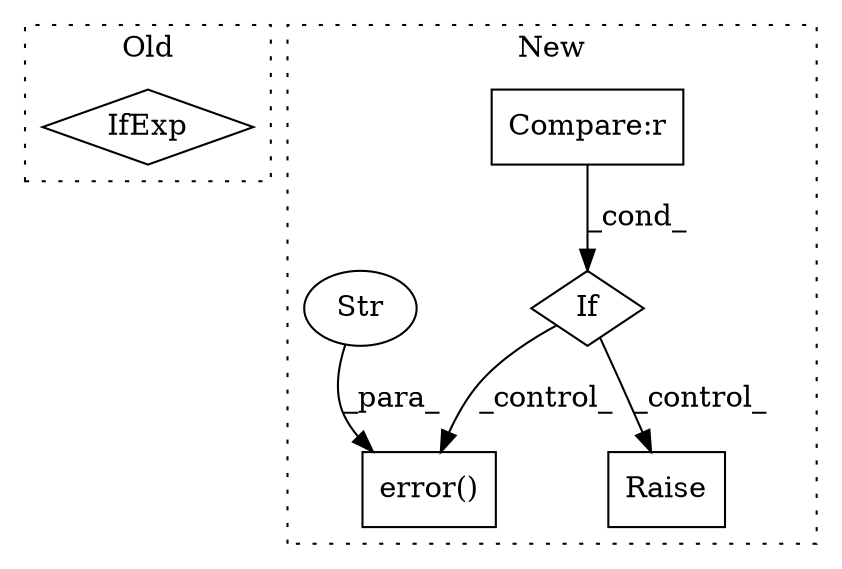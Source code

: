 digraph G {
subgraph cluster0 {
1 [label="IfExp" a="51" s="4625,4644" l="4,6" shape="diamond"];
label = "Old";
style="dotted";
}
subgraph cluster1 {
2 [label="error()" a="75" s="2848,3021" l="35,14" shape="box"];
3 [label="If" a="96" s="2503" l="3" shape="diamond"];
4 [label="Compare:r" a="40" s="2506" l="31" shape="box"];
5 [label="Str" a="66" s="2883" l="138" shape="ellipse"];
6 [label="Raise" a="91" s="3048" l="6" shape="box"];
label = "New";
style="dotted";
}
3 -> 2 [label="_control_"];
3 -> 6 [label="_control_"];
4 -> 3 [label="_cond_"];
5 -> 2 [label="_para_"];
}